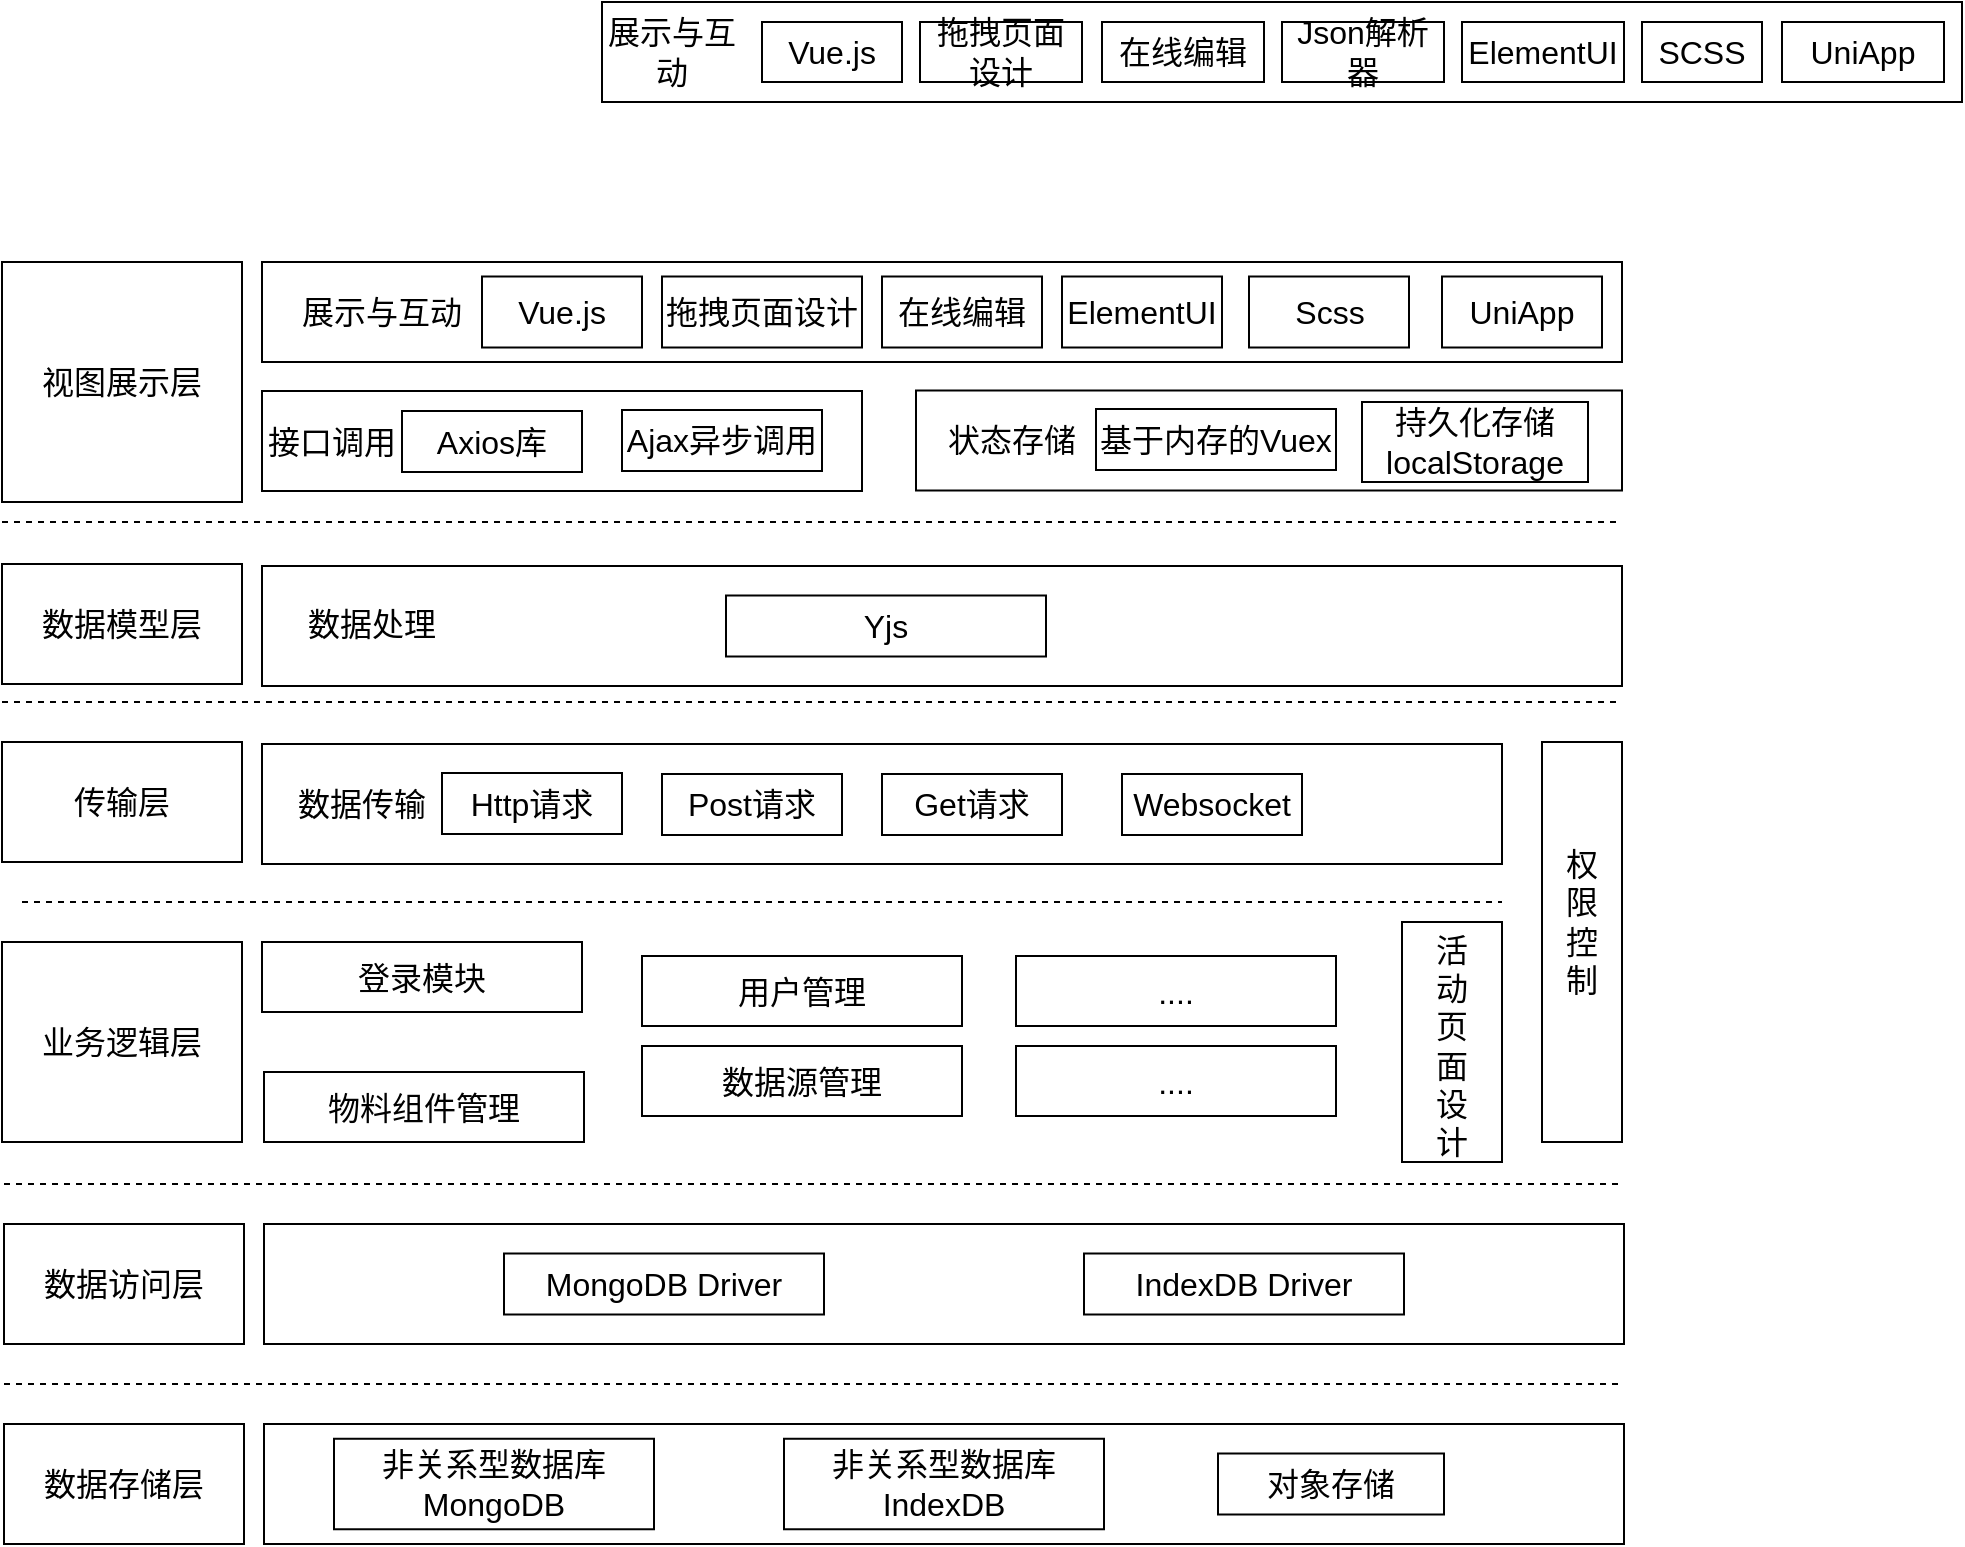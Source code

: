 <mxfile version="24.0.7" type="github">
  <diagram name="第 1 页" id="aa-gGl5EJUcE4eOUJS7o">
    <mxGraphModel dx="2074" dy="2315" grid="1" gridSize="10" guides="1" tooltips="1" connect="1" arrows="1" fold="1" page="1" pageScale="1" pageWidth="827" pageHeight="1169" math="0" shadow="0">
      <root>
        <mxCell id="0" />
        <mxCell id="1" parent="0" />
        <mxCell id="VzZtKRIuBbigzssa7Cag-1" value="视图展示层" style="rounded=0;whiteSpace=wrap;html=1;fontSize=16;" vertex="1" parent="1">
          <mxGeometry x="70" y="-30" width="120" height="120" as="geometry" />
        </mxCell>
        <mxCell id="VzZtKRIuBbigzssa7Cag-2" value="&lt;p style=&quot;margin: 0pt 0pt 0.0pt; text-align: justify; font-family: &amp;quot;Times New Roman&amp;quot;; font-size: 16px;&quot; class=&quot;MsoNormal&quot;&gt;传输层&lt;/p&gt;" style="rounded=0;whiteSpace=wrap;html=1;fontSize=16;" vertex="1" parent="1">
          <mxGeometry x="70" y="210" width="120" height="60" as="geometry" />
        </mxCell>
        <mxCell id="VzZtKRIuBbigzssa7Cag-3" value="&lt;p style=&quot;margin: 0pt 0pt 0.0pt; text-align: justify; font-family: &amp;quot;Times New Roman&amp;quot;; font-size: 16px;&quot; class=&quot;MsoNormal&quot;&gt;业务逻辑层&lt;/p&gt;" style="rounded=0;whiteSpace=wrap;html=1;fontSize=16;" vertex="1" parent="1">
          <mxGeometry x="70" y="310" width="120" height="100" as="geometry" />
        </mxCell>
        <mxCell id="VzZtKRIuBbigzssa7Cag-4" value="&lt;p style=&quot;margin: 0pt 0pt 0.0pt; text-align: justify; font-family: &amp;quot;Times New Roman&amp;quot;; font-size: 16px;&quot; class=&quot;MsoNormal&quot;&gt;数据访问层&lt;/p&gt;" style="rounded=0;whiteSpace=wrap;html=1;fontSize=16;" vertex="1" parent="1">
          <mxGeometry x="71" y="451" width="120" height="60" as="geometry" />
        </mxCell>
        <mxCell id="VzZtKRIuBbigzssa7Cag-5" value="&lt;p style=&quot;margin: 0pt 0pt 0.0pt; text-align: justify; font-family: &amp;quot;Times New Roman&amp;quot;; font-size: 16px;&quot; class=&quot;MsoNormal&quot;&gt;数据存储层&lt;/p&gt;" style="rounded=0;whiteSpace=wrap;html=1;fontSize=16;" vertex="1" parent="1">
          <mxGeometry x="71" y="551" width="120" height="60" as="geometry" />
        </mxCell>
        <mxCell id="VzZtKRIuBbigzssa7Cag-6" value="&lt;p style=&quot;margin: 0pt 0pt 0.0pt; text-align: justify; font-family: &amp;quot;Times New Roman&amp;quot;; font-size: 16px;&quot; class=&quot;MsoNormal&quot;&gt;数据模型层&lt;/p&gt;" style="rounded=0;whiteSpace=wrap;html=1;fontSize=16;" vertex="1" parent="1">
          <mxGeometry x="70" y="121" width="120" height="60" as="geometry" />
        </mxCell>
        <mxCell id="VzZtKRIuBbigzssa7Cag-7" value="" style="rounded=0;whiteSpace=wrap;html=1;fontSize=16;" vertex="1" parent="1">
          <mxGeometry x="200" y="34.5" width="300" height="50" as="geometry" />
        </mxCell>
        <mxCell id="VzZtKRIuBbigzssa7Cag-8" value="" style="group;fontSize=16;" vertex="1" connectable="0" parent="1">
          <mxGeometry x="370" y="-160" width="680" height="50" as="geometry" />
        </mxCell>
        <mxCell id="VzZtKRIuBbigzssa7Cag-9" value="" style="rounded=0;whiteSpace=wrap;html=1;fontSize=16;" vertex="1" parent="VzZtKRIuBbigzssa7Cag-8">
          <mxGeometry width="680" height="50" as="geometry" />
        </mxCell>
        <mxCell id="VzZtKRIuBbigzssa7Cag-10" value="" style="group;fontSize=16;" vertex="1" connectable="0" parent="VzZtKRIuBbigzssa7Cag-8">
          <mxGeometry y="10" width="671" height="30" as="geometry" />
        </mxCell>
        <mxCell id="VzZtKRIuBbigzssa7Cag-11" value="展示与互动" style="text;html=1;strokeColor=none;fillColor=none;align=center;verticalAlign=middle;whiteSpace=wrap;rounded=0;fontSize=16;" vertex="1" parent="VzZtKRIuBbigzssa7Cag-10">
          <mxGeometry width="70" height="30" as="geometry" />
        </mxCell>
        <mxCell id="VzZtKRIuBbigzssa7Cag-12" value="Vue.js" style="rounded=0;whiteSpace=wrap;html=1;fontSize=16;" vertex="1" parent="VzZtKRIuBbigzssa7Cag-10">
          <mxGeometry x="80" width="70" height="30" as="geometry" />
        </mxCell>
        <mxCell id="VzZtKRIuBbigzssa7Cag-13" value="拖拽页面设计" style="rounded=0;whiteSpace=wrap;html=1;fontSize=16;" vertex="1" parent="VzZtKRIuBbigzssa7Cag-10">
          <mxGeometry x="159" width="81" height="30" as="geometry" />
        </mxCell>
        <mxCell id="VzZtKRIuBbigzssa7Cag-14" value="在线编辑" style="rounded=0;whiteSpace=wrap;html=1;fontSize=16;" vertex="1" parent="VzZtKRIuBbigzssa7Cag-10">
          <mxGeometry x="250" width="81" height="30" as="geometry" />
        </mxCell>
        <mxCell id="VzZtKRIuBbigzssa7Cag-15" value="Json解析器" style="rounded=0;whiteSpace=wrap;html=1;fontSize=16;" vertex="1" parent="VzZtKRIuBbigzssa7Cag-10">
          <mxGeometry x="340" width="81" height="30" as="geometry" />
        </mxCell>
        <mxCell id="VzZtKRIuBbigzssa7Cag-16" value="ElementUI" style="rounded=0;whiteSpace=wrap;html=1;fontSize=16;" vertex="1" parent="VzZtKRIuBbigzssa7Cag-10">
          <mxGeometry x="430" width="81" height="30" as="geometry" />
        </mxCell>
        <mxCell id="VzZtKRIuBbigzssa7Cag-17" value="SCSS" style="rounded=0;whiteSpace=wrap;html=1;fontSize=16;" vertex="1" parent="VzZtKRIuBbigzssa7Cag-10">
          <mxGeometry x="520" width="60" height="30" as="geometry" />
        </mxCell>
        <mxCell id="VzZtKRIuBbigzssa7Cag-18" value="UniApp" style="rounded=0;whiteSpace=wrap;html=1;fontSize=16;" vertex="1" parent="VzZtKRIuBbigzssa7Cag-10">
          <mxGeometry x="590" width="81" height="30" as="geometry" />
        </mxCell>
        <mxCell id="VzZtKRIuBbigzssa7Cag-19" value="接口调用" style="text;html=1;strokeColor=none;fillColor=none;align=center;verticalAlign=middle;whiteSpace=wrap;rounded=0;fontSize=16;" vertex="1" parent="1">
          <mxGeometry x="200" y="44.5" width="70" height="30" as="geometry" />
        </mxCell>
        <mxCell id="VzZtKRIuBbigzssa7Cag-20" value="Axios库" style="rounded=0;whiteSpace=wrap;html=1;fontSize=16;" vertex="1" parent="1">
          <mxGeometry x="270" y="44.5" width="90" height="30.5" as="geometry" />
        </mxCell>
        <mxCell id="VzZtKRIuBbigzssa7Cag-21" value="Ajax异步调用" style="rounded=0;whiteSpace=wrap;html=1;fontSize=16;" vertex="1" parent="1">
          <mxGeometry x="380" y="44" width="100" height="30.5" as="geometry" />
        </mxCell>
        <mxCell id="VzZtKRIuBbigzssa7Cag-22" value="" style="rounded=0;whiteSpace=wrap;html=1;fontSize=16;" vertex="1" parent="1">
          <mxGeometry x="527" y="34.25" width="353" height="50" as="geometry" />
        </mxCell>
        <mxCell id="VzZtKRIuBbigzssa7Cag-23" value="状态存储" style="text;html=1;strokeColor=none;fillColor=none;align=center;verticalAlign=middle;whiteSpace=wrap;rounded=0;fontSize=16;" vertex="1" parent="1">
          <mxGeometry x="540" y="44" width="70" height="30" as="geometry" />
        </mxCell>
        <mxCell id="VzZtKRIuBbigzssa7Cag-24" value="基于内存的Vuex" style="rounded=0;whiteSpace=wrap;html=1;fontSize=16;" vertex="1" parent="1">
          <mxGeometry x="617" y="43.5" width="120" height="30.5" as="geometry" />
        </mxCell>
        <mxCell id="VzZtKRIuBbigzssa7Cag-25" value="持久化存储localStorage" style="rounded=0;whiteSpace=wrap;html=1;fontSize=16;" vertex="1" parent="1">
          <mxGeometry x="750" y="40" width="113" height="40" as="geometry" />
        </mxCell>
        <mxCell id="VzZtKRIuBbigzssa7Cag-26" value="" style="rounded=0;whiteSpace=wrap;html=1;fontSize=16;" vertex="1" parent="1">
          <mxGeometry x="200" y="122" width="680" height="60" as="geometry" />
        </mxCell>
        <mxCell id="VzZtKRIuBbigzssa7Cag-27" value="数据处理" style="text;html=1;strokeColor=none;fillColor=none;align=center;verticalAlign=middle;whiteSpace=wrap;rounded=0;fontSize=16;" vertex="1" parent="1">
          <mxGeometry x="210" y="136" width="90" height="30" as="geometry" />
        </mxCell>
        <mxCell id="VzZtKRIuBbigzssa7Cag-28" value="Yjs" style="rounded=0;whiteSpace=wrap;html=1;fontSize=16;" vertex="1" parent="1">
          <mxGeometry x="432" y="136.75" width="160" height="30.5" as="geometry" />
        </mxCell>
        <mxCell id="VzZtKRIuBbigzssa7Cag-29" value="" style="rounded=0;whiteSpace=wrap;html=1;fontSize=16;" vertex="1" parent="1">
          <mxGeometry x="200" y="211" width="620" height="60" as="geometry" />
        </mxCell>
        <mxCell id="VzZtKRIuBbigzssa7Cag-30" value="数据传输" style="text;html=1;strokeColor=none;fillColor=none;align=center;verticalAlign=middle;whiteSpace=wrap;rounded=0;fontSize=16;" vertex="1" parent="1">
          <mxGeometry x="210" y="226" width="80" height="30" as="geometry" />
        </mxCell>
        <mxCell id="VzZtKRIuBbigzssa7Cag-31" value="Http请求" style="rounded=0;whiteSpace=wrap;html=1;fontSize=16;" vertex="1" parent="1">
          <mxGeometry x="290" y="225.5" width="90" height="30.5" as="geometry" />
        </mxCell>
        <mxCell id="VzZtKRIuBbigzssa7Cag-32" value="Post请求" style="rounded=0;whiteSpace=wrap;html=1;fontSize=16;" vertex="1" parent="1">
          <mxGeometry x="400" y="226" width="90" height="30.5" as="geometry" />
        </mxCell>
        <mxCell id="VzZtKRIuBbigzssa7Cag-33" value="Get请求" style="rounded=0;whiteSpace=wrap;html=1;fontSize=16;" vertex="1" parent="1">
          <mxGeometry x="510" y="226" width="90" height="30.5" as="geometry" />
        </mxCell>
        <mxCell id="VzZtKRIuBbigzssa7Cag-34" value="Websocket" style="rounded=0;whiteSpace=wrap;html=1;fontSize=16;" vertex="1" parent="1">
          <mxGeometry x="630" y="226" width="90" height="30.5" as="geometry" />
        </mxCell>
        <mxCell id="VzZtKRIuBbigzssa7Cag-35" value="登录模块" style="rounded=0;whiteSpace=wrap;html=1;fontSize=16;" vertex="1" parent="1">
          <mxGeometry x="200" y="310" width="160" height="35" as="geometry" />
        </mxCell>
        <mxCell id="VzZtKRIuBbigzssa7Cag-36" value="物料组件管理" style="rounded=0;whiteSpace=wrap;html=1;fontSize=16;" vertex="1" parent="1">
          <mxGeometry x="201" y="375" width="160" height="35" as="geometry" />
        </mxCell>
        <mxCell id="VzZtKRIuBbigzssa7Cag-37" value="用户管理" style="rounded=0;whiteSpace=wrap;html=1;fontSize=16;" vertex="1" parent="1">
          <mxGeometry x="390" y="317" width="160" height="35" as="geometry" />
        </mxCell>
        <mxCell id="VzZtKRIuBbigzssa7Cag-38" value="数据源管理" style="rounded=0;whiteSpace=wrap;html=1;fontSize=16;" vertex="1" parent="1">
          <mxGeometry x="390" y="362" width="160" height="35" as="geometry" />
        </mxCell>
        <mxCell id="VzZtKRIuBbigzssa7Cag-39" value="...." style="rounded=0;whiteSpace=wrap;html=1;fontSize=16;" vertex="1" parent="1">
          <mxGeometry x="577" y="317" width="160" height="35" as="geometry" />
        </mxCell>
        <mxCell id="VzZtKRIuBbigzssa7Cag-40" value="...." style="rounded=0;whiteSpace=wrap;html=1;fontSize=16;" vertex="1" parent="1">
          <mxGeometry x="577" y="362" width="160" height="35" as="geometry" />
        </mxCell>
        <mxCell id="VzZtKRIuBbigzssa7Cag-41" value="" style="rounded=0;whiteSpace=wrap;html=1;fontSize=16;" vertex="1" parent="1">
          <mxGeometry x="770" y="300" width="50" height="120" as="geometry" />
        </mxCell>
        <mxCell id="VzZtKRIuBbigzssa7Cag-42" value="活动页面设计" style="text;html=1;strokeColor=none;fillColor=none;align=center;verticalAlign=middle;whiteSpace=wrap;rounded=0;fontSize=16;" vertex="1" parent="1">
          <mxGeometry x="790" y="344.5" width="10" height="35" as="geometry" />
        </mxCell>
        <mxCell id="VzZtKRIuBbigzssa7Cag-43" value="" style="rounded=0;whiteSpace=wrap;html=1;fontSize=16;" vertex="1" parent="1">
          <mxGeometry x="840" y="210" width="40" height="200" as="geometry" />
        </mxCell>
        <mxCell id="VzZtKRIuBbigzssa7Cag-44" value="权限控制" style="text;html=1;strokeColor=none;fillColor=none;align=center;verticalAlign=middle;whiteSpace=wrap;rounded=0;fontSize=16;" vertex="1" parent="1">
          <mxGeometry x="855" y="282.5" width="10" height="35" as="geometry" />
        </mxCell>
        <mxCell id="VzZtKRIuBbigzssa7Cag-45" value="" style="rounded=0;whiteSpace=wrap;html=1;fontSize=16;" vertex="1" parent="1">
          <mxGeometry x="201" y="451" width="680" height="60" as="geometry" />
        </mxCell>
        <mxCell id="VzZtKRIuBbigzssa7Cag-46" value="MongoDB Driver" style="rounded=0;whiteSpace=wrap;html=1;fontSize=16;" vertex="1" parent="1">
          <mxGeometry x="321" y="465.75" width="160" height="30.5" as="geometry" />
        </mxCell>
        <mxCell id="VzZtKRIuBbigzssa7Cag-47" value="IndexDB Driver" style="rounded=0;whiteSpace=wrap;html=1;fontSize=16;" vertex="1" parent="1">
          <mxGeometry x="611" y="465.75" width="160" height="30.5" as="geometry" />
        </mxCell>
        <mxCell id="VzZtKRIuBbigzssa7Cag-48" value="" style="rounded=0;whiteSpace=wrap;html=1;fontSize=16;" vertex="1" parent="1">
          <mxGeometry x="201" y="551" width="680" height="60" as="geometry" />
        </mxCell>
        <mxCell id="VzZtKRIuBbigzssa7Cag-49" value="非关系型数据库MongoDB" style="rounded=0;whiteSpace=wrap;html=1;fontSize=16;" vertex="1" parent="1">
          <mxGeometry x="236" y="558.38" width="160" height="45.25" as="geometry" />
        </mxCell>
        <mxCell id="VzZtKRIuBbigzssa7Cag-50" value="非关系型数据库IndexDB" style="rounded=0;whiteSpace=wrap;html=1;fontSize=16;" vertex="1" parent="1">
          <mxGeometry x="461" y="558.38" width="160" height="45.25" as="geometry" />
        </mxCell>
        <mxCell id="VzZtKRIuBbigzssa7Cag-51" value="对象存储" style="rounded=0;whiteSpace=wrap;html=1;fontSize=16;" vertex="1" parent="1">
          <mxGeometry x="678" y="565.75" width="113" height="30.5" as="geometry" />
        </mxCell>
        <mxCell id="VzZtKRIuBbigzssa7Cag-52" value="" style="endArrow=none;dashed=1;html=1;rounded=0;fontSize=16;" edge="1" parent="1">
          <mxGeometry width="50" height="50" relative="1" as="geometry">
            <mxPoint x="70" y="100" as="sourcePoint" />
            <mxPoint x="880" y="100" as="targetPoint" />
          </mxGeometry>
        </mxCell>
        <mxCell id="VzZtKRIuBbigzssa7Cag-53" value="" style="endArrow=none;dashed=1;html=1;rounded=0;fontSize=16;" edge="1" parent="1">
          <mxGeometry width="50" height="50" relative="1" as="geometry">
            <mxPoint x="70" y="190" as="sourcePoint" />
            <mxPoint x="880" y="190" as="targetPoint" />
          </mxGeometry>
        </mxCell>
        <mxCell id="VzZtKRIuBbigzssa7Cag-54" value="" style="endArrow=none;dashed=1;html=1;rounded=0;fontSize=16;" edge="1" parent="1">
          <mxGeometry width="50" height="50" relative="1" as="geometry">
            <mxPoint x="80" y="290" as="sourcePoint" />
            <mxPoint x="820" y="290" as="targetPoint" />
          </mxGeometry>
        </mxCell>
        <mxCell id="VzZtKRIuBbigzssa7Cag-55" value="" style="endArrow=none;dashed=1;html=1;rounded=0;fontSize=16;" edge="1" parent="1">
          <mxGeometry width="50" height="50" relative="1" as="geometry">
            <mxPoint x="71" y="531" as="sourcePoint" />
            <mxPoint x="881" y="531" as="targetPoint" />
          </mxGeometry>
        </mxCell>
        <mxCell id="VzZtKRIuBbigzssa7Cag-56" value="" style="endArrow=none;dashed=1;html=1;rounded=0;fontSize=16;" edge="1" parent="1">
          <mxGeometry width="50" height="50" relative="1" as="geometry">
            <mxPoint x="71" y="431" as="sourcePoint" />
            <mxPoint x="881" y="431" as="targetPoint" />
          </mxGeometry>
        </mxCell>
        <mxCell id="VzZtKRIuBbigzssa7Cag-59" value="" style="rounded=0;whiteSpace=wrap;html=1;" vertex="1" parent="1">
          <mxGeometry x="200" y="-30" width="680" height="50" as="geometry" />
        </mxCell>
        <mxCell id="VzZtKRIuBbigzssa7Cag-71" value="&lt;font style=&quot;font-size: 16px;&quot;&gt;展示与互动&lt;/font&gt;" style="text;html=1;align=center;verticalAlign=middle;whiteSpace=wrap;rounded=0;" vertex="1" parent="1">
          <mxGeometry x="210" y="-20" width="100" height="30" as="geometry" />
        </mxCell>
        <mxCell id="VzZtKRIuBbigzssa7Cag-72" value="Vue.js" style="rounded=0;whiteSpace=wrap;html=1;fontSize=16;" vertex="1" parent="1">
          <mxGeometry x="310" y="-22.75" width="80" height="35.5" as="geometry" />
        </mxCell>
        <mxCell id="VzZtKRIuBbigzssa7Cag-73" value="拖拽页面设计" style="rounded=0;whiteSpace=wrap;html=1;fontSize=16;" vertex="1" parent="1">
          <mxGeometry x="400" y="-22.75" width="100" height="35.5" as="geometry" />
        </mxCell>
        <mxCell id="VzZtKRIuBbigzssa7Cag-74" value="在线编辑" style="rounded=0;whiteSpace=wrap;html=1;fontSize=16;" vertex="1" parent="1">
          <mxGeometry x="510" y="-22.75" width="80" height="35.5" as="geometry" />
        </mxCell>
        <mxCell id="VzZtKRIuBbigzssa7Cag-75" value="ElementUI" style="rounded=0;whiteSpace=wrap;html=1;fontSize=16;" vertex="1" parent="1">
          <mxGeometry x="600" y="-22.75" width="80" height="35.5" as="geometry" />
        </mxCell>
        <mxCell id="VzZtKRIuBbigzssa7Cag-76" value="Scss" style="rounded=0;whiteSpace=wrap;html=1;fontSize=16;" vertex="1" parent="1">
          <mxGeometry x="693.5" y="-22.75" width="80" height="35.5" as="geometry" />
        </mxCell>
        <mxCell id="VzZtKRIuBbigzssa7Cag-77" value="UniApp" style="rounded=0;whiteSpace=wrap;html=1;fontSize=16;" vertex="1" parent="1">
          <mxGeometry x="790" y="-22.75" width="80" height="35.5" as="geometry" />
        </mxCell>
      </root>
    </mxGraphModel>
  </diagram>
</mxfile>
